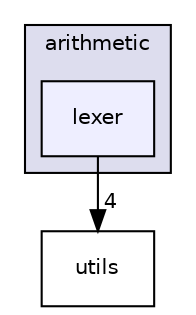 digraph "src/expansion/arithmetic/lexer" {
  compound=true
  node [ fontsize="10", fontname="Helvetica"];
  edge [ labelfontsize="10", labelfontname="Helvetica"];
  subgraph clusterdir_010f9079cfede3b8c653da20827fe8bb {
    graph [ bgcolor="#ddddee", pencolor="black", label="arithmetic" fontname="Helvetica", fontsize="10", URL="dir_010f9079cfede3b8c653da20827fe8bb.html"]
  dir_393da878f52a9c58058e1af98d1f9524 [shape=box, label="lexer", style="filled", fillcolor="#eeeeff", pencolor="black", URL="dir_393da878f52a9c58058e1af98d1f9524.html"];
  }
  dir_313caf1132e152dd9b58bea13a4052ca [shape=box label="utils" URL="dir_313caf1132e152dd9b58bea13a4052ca.html"];
  dir_393da878f52a9c58058e1af98d1f9524->dir_313caf1132e152dd9b58bea13a4052ca [headlabel="4", labeldistance=1.5 headhref="dir_000011_000017.html"];
}
